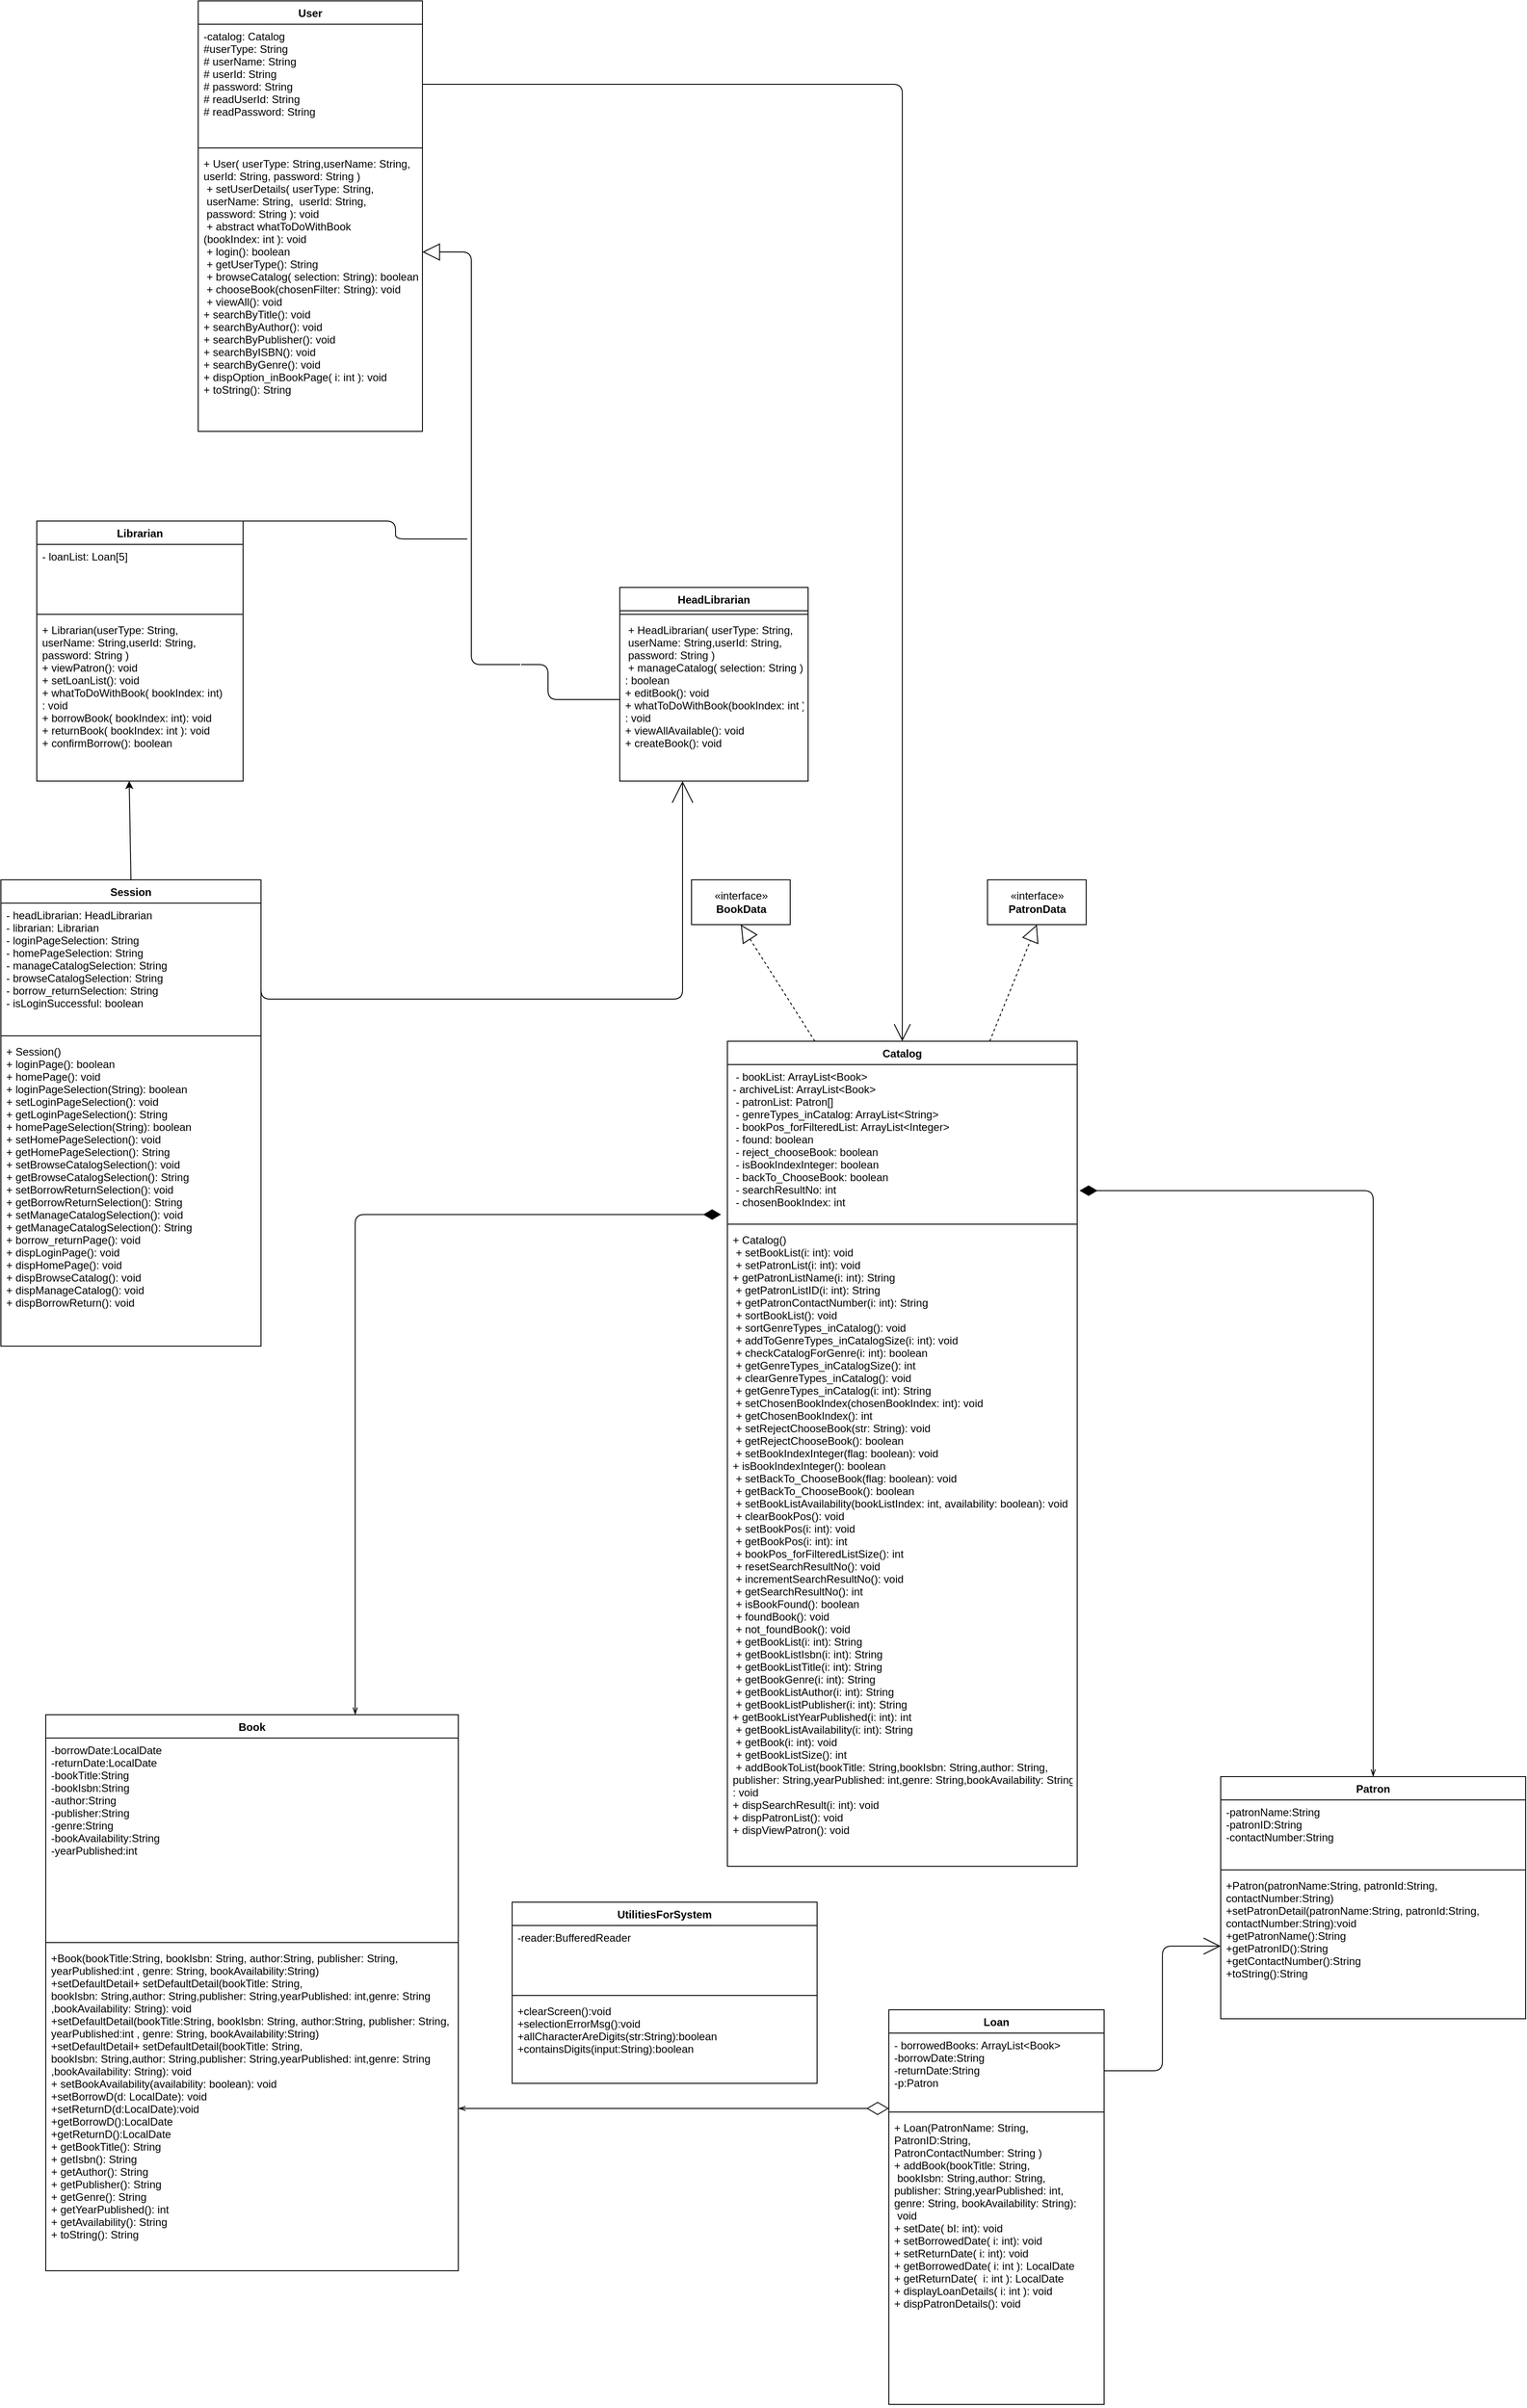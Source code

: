<mxfile>
    <diagram id="8YS385IrpmPssAD0AtMK" name="Page-1">
        <mxGraphModel dx="3105" dy="1428" grid="1" gridSize="10" guides="1" tooltips="1" connect="1" arrows="1" fold="1" page="1" pageScale="1" pageWidth="5000" pageHeight="5000" math="0" shadow="0">
            <root>
                <mxCell id="0"/>
                <mxCell id="1" parent="0"/>
                <mxCell id="22" style="edgeStyle=orthogonalEdgeStyle;html=1;exitX=0.75;exitY=0;exitDx=0;exitDy=0;endArrow=diamondThin;endFill=1;endSize=17;startArrow=openThin;startFill=0;entryX=-0.018;entryY=0.961;entryDx=0;entryDy=0;entryPerimeter=0;" parent="1" source="6" target="11" edge="1">
                    <mxGeometry relative="1" as="geometry">
                        <mxPoint x="1640" y="1850" as="targetPoint"/>
                    </mxGeometry>
                </mxCell>
                <mxCell id="6" value="Book" style="swimlane;fontStyle=1;align=center;verticalAlign=top;childLayout=stackLayout;horizontal=1;startSize=26;horizontalStack=0;resizeParent=1;resizeParentMax=0;resizeLast=0;collapsible=1;marginBottom=0;" parent="1" vertex="1">
                    <mxGeometry x="1030" y="2371" width="460" height="620" as="geometry"/>
                </mxCell>
                <mxCell id="7" value="-borrowDate:LocalDate&#10;-returnDate:LocalDate&#10;-bookTitle:String&#10;-bookIsbn:String&#10;-author:String&#10;-publisher:String&#10;-genre:String&#10;-bookAvailability:String&#10;-yearPublished:int" style="text;strokeColor=none;fillColor=none;align=left;verticalAlign=top;spacingLeft=4;spacingRight=4;overflow=hidden;rotatable=0;points=[[0,0.5],[1,0.5]];portConstraint=eastwest;" parent="6" vertex="1">
                    <mxGeometry y="26" width="460" height="224" as="geometry"/>
                </mxCell>
                <mxCell id="8" value="" style="line;strokeWidth=1;fillColor=none;align=left;verticalAlign=middle;spacingTop=-1;spacingLeft=3;spacingRight=3;rotatable=0;labelPosition=right;points=[];portConstraint=eastwest;strokeColor=inherit;" parent="6" vertex="1">
                    <mxGeometry y="250" width="460" height="8" as="geometry"/>
                </mxCell>
                <mxCell id="9" value="+Book(bookTitle:String, bookIsbn: String, author:String, publisher: String, &#10;yearPublished:int , genre: String, bookAvailability:String)&#10;+setDefaultDetail+ setDefaultDetail(bookTitle: String, &#10;bookIsbn: String,author: String,publisher: String,yearPublished: int,genre: String&#10;,bookAvailability: String): void  &#10;+setDefaultDetail(bookTitle:String, bookIsbn: String, author:String, publisher: String,&#10;yearPublished:int , genre: String, bookAvailability:String)&#10;+setDefaultDetail+ setDefaultDetail(bookTitle: String,&#10;bookIsbn: String,author: String,publisher: String,yearPublished: int,genre: String&#10;,bookAvailability: String): void  &#10;+ setBookAvailability(availability: boolean): void &#10;+setBorrowD(d: LocalDate): void&#10;+setReturnD(d:LocalDate):void&#10;+getBorrowD():LocalDate&#10;+getReturnD():LocalDate&#10;+ getBookTitle(): String&#10;+ getIsbn(): String&#10;+ getAuthor(): String&#10;+ getPublisher(): String&#10;+ getGenre(): String &#10;+ getYearPublished(): int&#10;+ getAvailability(): String&#10;+ toString(): String&#10;&#10;" style="text;strokeColor=none;fillColor=none;align=left;verticalAlign=top;spacingLeft=4;spacingRight=4;overflow=hidden;rotatable=0;points=[[0,0.5],[1,0.5]];portConstraint=eastwest;" parent="6" vertex="1">
                    <mxGeometry y="258" width="460" height="362" as="geometry"/>
                </mxCell>
                <mxCell id="27" style="html=1;exitX=0.25;exitY=0;exitDx=0;exitDy=0;entryX=0.5;entryY=1;entryDx=0;entryDy=0;endArrow=block;endFill=0;endSize=17;dashed=1;" parent="1" source="10" target="25" edge="1">
                    <mxGeometry relative="1" as="geometry"/>
                </mxCell>
                <mxCell id="28" style="html=1;exitX=0.75;exitY=0;exitDx=0;exitDy=0;entryX=0.5;entryY=1;entryDx=0;entryDy=0;endArrow=block;endFill=0;endSize=17;dashed=1;" parent="1" source="10" target="26" edge="1">
                    <mxGeometry relative="1" as="geometry"/>
                </mxCell>
                <mxCell id="10" value="Catalog" style="swimlane;fontStyle=1;align=center;verticalAlign=top;childLayout=stackLayout;horizontal=1;startSize=26;horizontalStack=0;resizeParent=1;resizeParentMax=0;resizeLast=0;collapsible=1;marginBottom=0;" parent="1" vertex="1">
                    <mxGeometry x="1790" y="1620" width="390" height="920" as="geometry"/>
                </mxCell>
                <mxCell id="11" value=" - bookList: ArrayList&lt;Book&gt; &#10;- archiveList: ArrayList&lt;Book&gt; &#10; - patronList: Patron[]  &#10; - genreTypes_inCatalog: ArrayList&lt;String&gt; &#10; - bookPos_forFilteredList: ArrayList&lt;Integer&gt; &#10; - found: boolean        &#10; - reject_chooseBook: boolean &#10; - isBookIndexInteger: boolean &#10; - backTo_ChooseBook: boolean &#10; - searchResultNo: int   &#10; - chosenBookIndex: int" style="text;strokeColor=none;fillColor=none;align=left;verticalAlign=top;spacingLeft=4;spacingRight=4;overflow=hidden;rotatable=0;points=[[0,0.5],[1,0.5]];portConstraint=eastwest;" parent="10" vertex="1">
                    <mxGeometry y="26" width="390" height="174" as="geometry"/>
                </mxCell>
                <mxCell id="12" value="" style="line;strokeWidth=1;fillColor=none;align=left;verticalAlign=middle;spacingTop=-1;spacingLeft=3;spacingRight=3;rotatable=0;labelPosition=right;points=[];portConstraint=eastwest;strokeColor=inherit;" parent="10" vertex="1">
                    <mxGeometry y="200" width="390" height="8" as="geometry"/>
                </mxCell>
                <mxCell id="13" value="+ Catalog()            &#10; + setBookList(i: int): void &#10; + setPatronList(i: int): void &#10;+ getPatronListName(i: int): String &#10; + getPatronListID(i: int): String &#10; + getPatronContactNumber(i: int): String &#10; + sortBookList(): void  &#10; + sortGenreTypes_inCatalog(): void &#10; + addToGenreTypes_inCatalogSize(i: int): void &#10; + checkCatalogForGenre(i: int): boolean &#10; + getGenreTypes_inCatalogSize(): int &#10; + clearGenreTypes_inCatalog(): void &#10; + getGenreTypes_inCatalog(i: int): String &#10; + setChosenBookIndex(chosenBookIndex: int): void &#10; + getChosenBookIndex(): int &#10; + setRejectChooseBook(str: String): void &#10; + getRejectChooseBook(): boolean &#10; + setBookIndexInteger(flag: boolean): void &#10;+ isBookIndexInteger(): boolean &#10; + setBackTo_ChooseBook(flag: boolean): void &#10; + getBackTo_ChooseBook(): boolean &#10; + setBookListAvailability(bookListIndex: int, availability: boolean): void &#10; + clearBookPos(): void &#10; + setBookPos(i: int): void &#10; + getBookPos(i: int): int &#10; + bookPos_forFilteredListSize(): int &#10; + resetSearchResultNo(): void &#10; + incrementSearchResultNo(): void &#10; + getSearchResultNo(): int &#10; + isBookFound(): boolean &#10; + foundBook(): void   &#10; + not_foundBook(): void&#10; + getBookList(i: int): String &#10; + getBookListIsbn(i: int): String &#10; + getBookListTitle(i: int): String &#10; + getBookGenre(i: int): String &#10; + getBookListAuthor(i: int): String &#10; + getBookListPublisher(i: int): String &#10;+ getBookListYearPublished(i: int): int &#10; + getBookListAvailability(i: int): String &#10; + getBook(i: int): void &#10; + getBookListSize(): int&#10; + addBookToList(bookTitle: String,bookIsbn: String,author: String,&#10;publisher: String,yearPublished: int,genre: String,bookAvailability: String )&#10;: void                &#10;+ dispSearchResult(i: int): void &#10;+ dispPatronList(): void &#10;+ dispViewPatron(): void " style="text;strokeColor=none;fillColor=none;align=left;verticalAlign=top;spacingLeft=4;spacingRight=4;overflow=hidden;rotatable=0;points=[[0,0.5],[1,0.5]];portConstraint=eastwest;" parent="10" vertex="1">
                    <mxGeometry y="208" width="390" height="712" as="geometry"/>
                </mxCell>
                <mxCell id="14" value="Loan" style="swimlane;fontStyle=1;align=center;verticalAlign=top;childLayout=stackLayout;horizontal=1;startSize=26;horizontalStack=0;resizeParent=1;resizeParentMax=0;resizeLast=0;collapsible=1;marginBottom=0;" parent="1" vertex="1">
                    <mxGeometry x="1970" y="2700" width="240" height="440" as="geometry"/>
                </mxCell>
                <mxCell id="15" value="- borrowedBooks: ArrayList&lt;Book&gt;&#10;-borrowDate:String&#10;-returnDate:String&#10;-p:Patron" style="text;strokeColor=none;fillColor=none;align=left;verticalAlign=top;spacingLeft=4;spacingRight=4;overflow=hidden;rotatable=0;points=[[0,0.5],[1,0.5]];portConstraint=eastwest;" parent="14" vertex="1">
                    <mxGeometry y="26" width="240" height="84" as="geometry"/>
                </mxCell>
                <mxCell id="16" value="" style="line;strokeWidth=1;fillColor=none;align=left;verticalAlign=middle;spacingTop=-1;spacingLeft=3;spacingRight=3;rotatable=0;labelPosition=right;points=[];portConstraint=eastwest;strokeColor=inherit;" parent="14" vertex="1">
                    <mxGeometry y="110" width="240" height="8" as="geometry"/>
                </mxCell>
                <mxCell id="17" value="+ Loan(PatronName: String, &#10;PatronID:String, &#10;PatronContactNumber: String )&#10;+ addBook(bookTitle: String,&#10; bookIsbn: String,author: String, &#10;publisher: String,yearPublished: int,&#10;genre: String, bookAvailability: String):&#10; void            &#10;+ setDate( bI: int): void &#10;+ setBorrowedDate( i: int): void &#10;+ setReturnDate( i: int): void                                            &#10;+ getBorrowedDate( i: int ): LocalDate &#10;+ getReturnDate(  i: int ): LocalDate &#10;+ displayLoanDetails( i: int ): void&#10;+ dispPatronDetails(): void    " style="text;strokeColor=none;fillColor=none;align=left;verticalAlign=top;spacingLeft=4;spacingRight=4;overflow=hidden;rotatable=0;points=[[0,0.5],[1,0.5]];portConstraint=eastwest;" parent="14" vertex="1">
                    <mxGeometry y="118" width="240" height="322" as="geometry"/>
                </mxCell>
                <mxCell id="24" style="edgeStyle=orthogonalEdgeStyle;html=1;exitX=0.5;exitY=0;exitDx=0;exitDy=0;entryX=1.007;entryY=0.808;entryDx=0;entryDy=0;entryPerimeter=0;endArrow=diamondThin;endFill=1;endSize=17;startArrow=openThin;startFill=0;" parent="1" source="18" target="11" edge="1">
                    <mxGeometry relative="1" as="geometry"/>
                </mxCell>
                <mxCell id="18" value="Patron" style="swimlane;fontStyle=1;align=center;verticalAlign=top;childLayout=stackLayout;horizontal=1;startSize=26;horizontalStack=0;resizeParent=1;resizeParentMax=0;resizeLast=0;collapsible=1;marginBottom=0;" parent="1" vertex="1">
                    <mxGeometry x="2340" y="2440" width="340" height="270" as="geometry"/>
                </mxCell>
                <mxCell id="19" value="-patronName:String&#10;-patronID:String&#10;-contactNumber:String&#10;" style="text;strokeColor=none;fillColor=none;align=left;verticalAlign=top;spacingLeft=4;spacingRight=4;overflow=hidden;rotatable=0;points=[[0,0.5],[1,0.5]];portConstraint=eastwest;" parent="18" vertex="1">
                    <mxGeometry y="26" width="340" height="74" as="geometry"/>
                </mxCell>
                <mxCell id="20" value="" style="line;strokeWidth=1;fillColor=none;align=left;verticalAlign=middle;spacingTop=-1;spacingLeft=3;spacingRight=3;rotatable=0;labelPosition=right;points=[];portConstraint=eastwest;strokeColor=inherit;" parent="18" vertex="1">
                    <mxGeometry y="100" width="340" height="8" as="geometry"/>
                </mxCell>
                <mxCell id="21" value="+Patron(patronName:String, patronId:String,&#10;contactNumber:String)&#10;+setPatronDetail(patronName:String, patronId:String,&#10;contactNumber:String):void&#10;+getPatronName():String&#10;+getPatronID():String&#10;+getContactNumber():String&#10;+toString():String" style="text;strokeColor=none;fillColor=none;align=left;verticalAlign=top;spacingLeft=4;spacingRight=4;overflow=hidden;rotatable=0;points=[[0,0.5],[1,0.5]];portConstraint=eastwest;" parent="18" vertex="1">
                    <mxGeometry y="108" width="340" height="162" as="geometry"/>
                </mxCell>
                <mxCell id="25" value="«interface»&lt;br&gt;&lt;b&gt;BookData&lt;/b&gt;" style="html=1;" parent="1" vertex="1">
                    <mxGeometry x="1750" y="1440" width="110" height="50" as="geometry"/>
                </mxCell>
                <mxCell id="26" value="«interface»&lt;br&gt;&lt;b&gt;PatronData&lt;/b&gt;" style="html=1;" parent="1" vertex="1">
                    <mxGeometry x="2080" y="1440" width="110" height="50" as="geometry"/>
                </mxCell>
                <mxCell id="29" value="User" style="swimlane;fontStyle=1;align=center;verticalAlign=top;childLayout=stackLayout;horizontal=1;startSize=26;horizontalStack=0;resizeParent=1;resizeParentMax=0;resizeLast=0;collapsible=1;marginBottom=0;" parent="1" vertex="1">
                    <mxGeometry x="1200" y="460" width="250" height="480" as="geometry"/>
                </mxCell>
                <mxCell id="30" value="-catalog: Catalog     &#10;#userType: String     &#10;# userName: String     &#10;# userId: String       &#10;# password: String     &#10;# readUserId: String  &#10;# readPassword: String " style="text;strokeColor=none;fillColor=none;align=left;verticalAlign=top;spacingLeft=4;spacingRight=4;overflow=hidden;rotatable=0;points=[[0,0.5],[1,0.5]];portConstraint=eastwest;" parent="29" vertex="1">
                    <mxGeometry y="26" width="250" height="134" as="geometry"/>
                </mxCell>
                <mxCell id="31" value="" style="line;strokeWidth=1;fillColor=none;align=left;verticalAlign=middle;spacingTop=-1;spacingLeft=3;spacingRight=3;rotatable=0;labelPosition=right;points=[];portConstraint=eastwest;strokeColor=inherit;" parent="29" vertex="1">
                    <mxGeometry y="160" width="250" height="8" as="geometry"/>
                </mxCell>
                <mxCell id="32" value="+ User( userType: String,userName: String, &#10;userId: String, password: String )                      &#10; + setUserDetails( userType: String,&#10; userName: String,  userId: String,&#10; password: String ): void                &#10; + abstract whatToDoWithBook&#10;(bookIndex: int ): void                &#10; + login(): boolean    &#10; + getUserType(): String &#10; + browseCatalog( selection: String): boolean             &#10; + chooseBook(chosenFilter: String): void                &#10; + viewAll(): void       &#10;+ searchByTitle(): void &#10;+ searchByAuthor(): void&#10;+ searchByPublisher(): void &#10;+ searchByISBN(): void &#10;+ searchByGenre(): void&#10;+ dispOption_inBookPage( i: int ): void                &#10;+ toString(): String   " style="text;strokeColor=none;fillColor=none;align=left;verticalAlign=top;spacingLeft=4;spacingRight=4;overflow=hidden;rotatable=0;points=[[0,0.5],[1,0.5]];portConstraint=eastwest;" parent="29" vertex="1">
                    <mxGeometry y="168" width="250" height="312" as="geometry"/>
                </mxCell>
                <mxCell id="41" style="edgeStyle=elbowEdgeStyle;html=1;endArrow=block;endFill=0;endSize=17;" parent="1" edge="1">
                    <mxGeometry relative="1" as="geometry">
                        <mxPoint x="1559" y="1200" as="sourcePoint"/>
                        <mxPoint x="1450" y="740" as="targetPoint"/>
                    </mxGeometry>
                </mxCell>
                <mxCell id="42" style="edgeStyle=elbowEdgeStyle;html=1;endArrow=none;endFill=0;endSize=17;" parent="1" source="36" edge="1">
                    <mxGeometry relative="1" as="geometry">
                        <mxPoint x="1560" y="1200" as="targetPoint"/>
                        <Array as="points">
                            <mxPoint x="1590" y="1080"/>
                        </Array>
                        <mxPoint x="1800" y="980" as="sourcePoint"/>
                    </mxGeometry>
                </mxCell>
                <mxCell id="33" value="HeadLibrarian" style="swimlane;fontStyle=1;align=center;verticalAlign=top;childLayout=stackLayout;horizontal=1;startSize=26;horizontalStack=0;resizeParent=1;resizeParentMax=0;resizeLast=0;collapsible=1;marginBottom=0;" parent="1" vertex="1">
                    <mxGeometry x="1670" y="1114" width="210" height="216" as="geometry"/>
                </mxCell>
                <mxCell id="35" value="" style="line;strokeWidth=1;fillColor=none;align=left;verticalAlign=middle;spacingTop=-1;spacingLeft=3;spacingRight=3;rotatable=0;labelPosition=right;points=[];portConstraint=eastwest;strokeColor=inherit;" parent="33" vertex="1">
                    <mxGeometry y="26" width="210" height="8" as="geometry"/>
                </mxCell>
                <mxCell id="36" value=" + HeadLibrarian( userType: String, &#10; userName: String,userId: String,   &#10; password: String )                  &#10; + manageCatalog( selection: String )&#10;: boolean           &#10;+ editBook(): void   &#10;+ whatToDoWithBook(bookIndex: int )&#10;: void               &#10;+ viewAllAvailable(): void &#10;+ createBook(): void " style="text;strokeColor=none;fillColor=none;align=left;verticalAlign=top;spacingLeft=4;spacingRight=4;overflow=hidden;rotatable=0;points=[[0,0.5],[1,0.5]];portConstraint=eastwest;" parent="33" vertex="1">
                    <mxGeometry y="34" width="210" height="182" as="geometry"/>
                </mxCell>
                <mxCell id="43" style="edgeStyle=elbowEdgeStyle;html=1;exitX=0.5;exitY=0;exitDx=0;exitDy=0;endArrow=none;endFill=0;endSize=17;" parent="1" source="37" edge="1">
                    <mxGeometry relative="1" as="geometry">
                        <mxPoint x="1500" y="1060" as="targetPoint"/>
                        <Array as="points">
                            <mxPoint x="1420" y="750"/>
                        </Array>
                    </mxGeometry>
                </mxCell>
                <mxCell id="37" value="Librarian" style="swimlane;fontStyle=1;align=center;verticalAlign=top;childLayout=stackLayout;horizontal=1;startSize=26;horizontalStack=0;resizeParent=1;resizeParentMax=0;resizeLast=0;collapsible=1;marginBottom=0;" parent="1" vertex="1">
                    <mxGeometry x="1020" y="1040" width="230" height="290" as="geometry"/>
                </mxCell>
                <mxCell id="38" value="- loanList: Loan[5]" style="text;strokeColor=none;fillColor=none;align=left;verticalAlign=top;spacingLeft=4;spacingRight=4;overflow=hidden;rotatable=0;points=[[0,0.5],[1,0.5]];portConstraint=eastwest;" parent="37" vertex="1">
                    <mxGeometry y="26" width="230" height="74" as="geometry"/>
                </mxCell>
                <mxCell id="39" value="" style="line;strokeWidth=1;fillColor=none;align=left;verticalAlign=middle;spacingTop=-1;spacingLeft=3;spacingRight=3;rotatable=0;labelPosition=right;points=[];portConstraint=eastwest;strokeColor=inherit;" parent="37" vertex="1">
                    <mxGeometry y="100" width="230" height="8" as="geometry"/>
                </mxCell>
                <mxCell id="40" value="+ Librarian(userType: String, &#10;userName: String,userId: String, &#10;password: String )                  &#10;+ viewPatron(): void &#10;+ setLoanList(): void &#10;+ whatToDoWithBook( bookIndex: int)&#10;: void  &#10;+ borrowBook( bookIndex: int): void  &#10;+ returnBook( bookIndex: int ): void    &#10;+ confirmBorrow(): boolean " style="text;strokeColor=none;fillColor=none;align=left;verticalAlign=top;spacingLeft=4;spacingRight=4;overflow=hidden;rotatable=0;points=[[0,0.5],[1,0.5]];portConstraint=eastwest;" parent="37" vertex="1">
                    <mxGeometry y="108" width="230" height="182" as="geometry"/>
                </mxCell>
                <mxCell id="44" style="edgeStyle=elbowEdgeStyle;html=1;exitX=1;exitY=0.5;exitDx=0;exitDy=0;endArrow=open;endFill=0;endSize=17;entryX=0.5;entryY=0;entryDx=0;entryDy=0;" parent="1" source="30" target="10" edge="1">
                    <mxGeometry relative="1" as="geometry">
                        <mxPoint x="2001" y="1616" as="targetPoint"/>
                        <Array as="points">
                            <mxPoint x="1985" y="1470"/>
                        </Array>
                    </mxGeometry>
                </mxCell>
                <mxCell id="47" style="edgeStyle=elbowEdgeStyle;html=1;exitX=1;exitY=0.5;exitDx=0;exitDy=0;entryX=0;entryY=0.25;entryDx=0;entryDy=0;endArrow=diamondThin;endFill=0;endSize=22;startArrow=openThin;startFill=0;" parent="1" source="9" target="14" edge="1">
                    <mxGeometry relative="1" as="geometry"/>
                </mxCell>
                <mxCell id="48" style="edgeStyle=elbowEdgeStyle;html=1;exitX=0;exitY=0.5;exitDx=0;exitDy=0;entryX=1;entryY=0.5;entryDx=0;entryDy=0;endArrow=none;endFill=0;endSize=17;startArrow=open;startFill=0;startSize=17;" parent="1" source="21" target="15" edge="1">
                    <mxGeometry relative="1" as="geometry"/>
                </mxCell>
                <mxCell id="49" value="Session" style="swimlane;fontStyle=1;align=center;verticalAlign=top;childLayout=stackLayout;horizontal=1;startSize=26;horizontalStack=0;resizeParent=1;resizeParentMax=0;resizeLast=0;collapsible=1;marginBottom=0;" parent="1" vertex="1">
                    <mxGeometry x="980" y="1440" width="290" height="520" as="geometry"/>
                </mxCell>
                <mxCell id="50" value="- headLibrarian: HeadLibrarian &#10;- librarian: Librarian &#10;- loginPageSelection: String &#10;- homePageSelection: String &#10;- manageCatalogSelection: String &#10;- browseCatalogSelection: String &#10;- borrow_returnSelection: String&#10;- isLoginSuccessful: boolean" style="text;strokeColor=none;fillColor=none;align=left;verticalAlign=top;spacingLeft=4;spacingRight=4;overflow=hidden;rotatable=0;points=[[0,0.5],[1,0.5]];portConstraint=eastwest;" parent="49" vertex="1">
                    <mxGeometry y="26" width="290" height="144" as="geometry"/>
                </mxCell>
                <mxCell id="51" value="" style="line;strokeWidth=1;fillColor=none;align=left;verticalAlign=middle;spacingTop=-1;spacingLeft=3;spacingRight=3;rotatable=0;labelPosition=right;points=[];portConstraint=eastwest;strokeColor=inherit;" parent="49" vertex="1">
                    <mxGeometry y="170" width="290" height="8" as="geometry"/>
                </mxCell>
                <mxCell id="52" value="+ Session()           &#10;+ loginPage(): boolean&#10;+ homePage(): void     &#10;+ loginPageSelection(String): boolean &#10;+ setLoginPageSelection(): void &#10;+ getLoginPageSelection(): String &#10;+ homePageSelection(String): boolean &#10;+ setHomePageSelection(): void &#10;+ getHomePageSelection(): String &#10;+ setBrowseCatalogSelection(): void &#10;+ getBrowseCatalogSelection(): String &#10;+ setBorrowReturnSelection(): void &#10;+ getBorrowReturnSelection(): String &#10;+ setManageCatalogSelection(): void &#10;+ getManageCatalogSelection(): String &#10;+ borrow_returnPage(): void &#10;+ dispLoginPage(): void &#10;+ dispHomePage(): void &#10;+ dispBrowseCatalog(): void&#10;+ dispManageCatalog(): void&#10;+ dispBorrowReturn(): void" style="text;strokeColor=none;fillColor=none;align=left;verticalAlign=top;spacingLeft=4;spacingRight=4;overflow=hidden;rotatable=0;points=[[0,0.5],[1,0.5]];portConstraint=eastwest;" parent="49" vertex="1">
                    <mxGeometry y="178" width="290" height="342" as="geometry"/>
                </mxCell>
                <mxCell id="54" style="edgeStyle=orthogonalEdgeStyle;html=1;exitX=1;exitY=0.5;exitDx=0;exitDy=0;startArrow=none;startFill=0;endArrow=open;endFill=0;startSize=17;endSize=22;" parent="1" source="50" target="36" edge="1">
                    <mxGeometry relative="1" as="geometry">
                        <mxPoint x="1710" y="1440" as="targetPoint"/>
                        <Array as="points">
                            <mxPoint x="1270" y="1573"/>
                            <mxPoint x="1740" y="1573"/>
                        </Array>
                    </mxGeometry>
                </mxCell>
                <mxCell id="55" value="UtilitiesForSystem" style="swimlane;fontStyle=1;align=center;verticalAlign=top;childLayout=stackLayout;horizontal=1;startSize=26;horizontalStack=0;resizeParent=1;resizeParentMax=0;resizeLast=0;collapsible=1;marginBottom=0;" parent="1" vertex="1">
                    <mxGeometry x="1550" y="2580" width="340" height="202" as="geometry"/>
                </mxCell>
                <mxCell id="56" value="-reader:BufferedReader&#10;" style="text;strokeColor=none;fillColor=none;align=left;verticalAlign=top;spacingLeft=4;spacingRight=4;overflow=hidden;rotatable=0;points=[[0,0.5],[1,0.5]];portConstraint=eastwest;" parent="55" vertex="1">
                    <mxGeometry y="26" width="340" height="74" as="geometry"/>
                </mxCell>
                <mxCell id="57" value="" style="line;strokeWidth=1;fillColor=none;align=left;verticalAlign=middle;spacingTop=-1;spacingLeft=3;spacingRight=3;rotatable=0;labelPosition=right;points=[];portConstraint=eastwest;strokeColor=inherit;" parent="55" vertex="1">
                    <mxGeometry y="100" width="340" height="8" as="geometry"/>
                </mxCell>
                <mxCell id="58" value="+clearScreen():void&#10;+selectionErrorMsg():void&#10;+allCharacterAreDigits(str:String):boolean&#10;+containsDigits(input:String):boolean" style="text;strokeColor=none;fillColor=none;align=left;verticalAlign=top;spacingLeft=4;spacingRight=4;overflow=hidden;rotatable=0;points=[[0,0.5],[1,0.5]];portConstraint=eastwest;" parent="55" vertex="1">
                    <mxGeometry y="108" width="340" height="94" as="geometry"/>
                </mxCell>
                <mxCell id="70" value="" style="endArrow=classic;html=1;exitX=0.5;exitY=0;exitDx=0;exitDy=0;entryX=0.448;entryY=0.999;entryDx=0;entryDy=0;entryPerimeter=0;" parent="1" source="49" target="40" edge="1">
                    <mxGeometry width="50" height="50" relative="1" as="geometry">
                        <mxPoint x="1300" y="1140" as="sourcePoint"/>
                        <mxPoint x="1350" y="1090" as="targetPoint"/>
                    </mxGeometry>
                </mxCell>
            </root>
        </mxGraphModel>
    </diagram>
</mxfile>